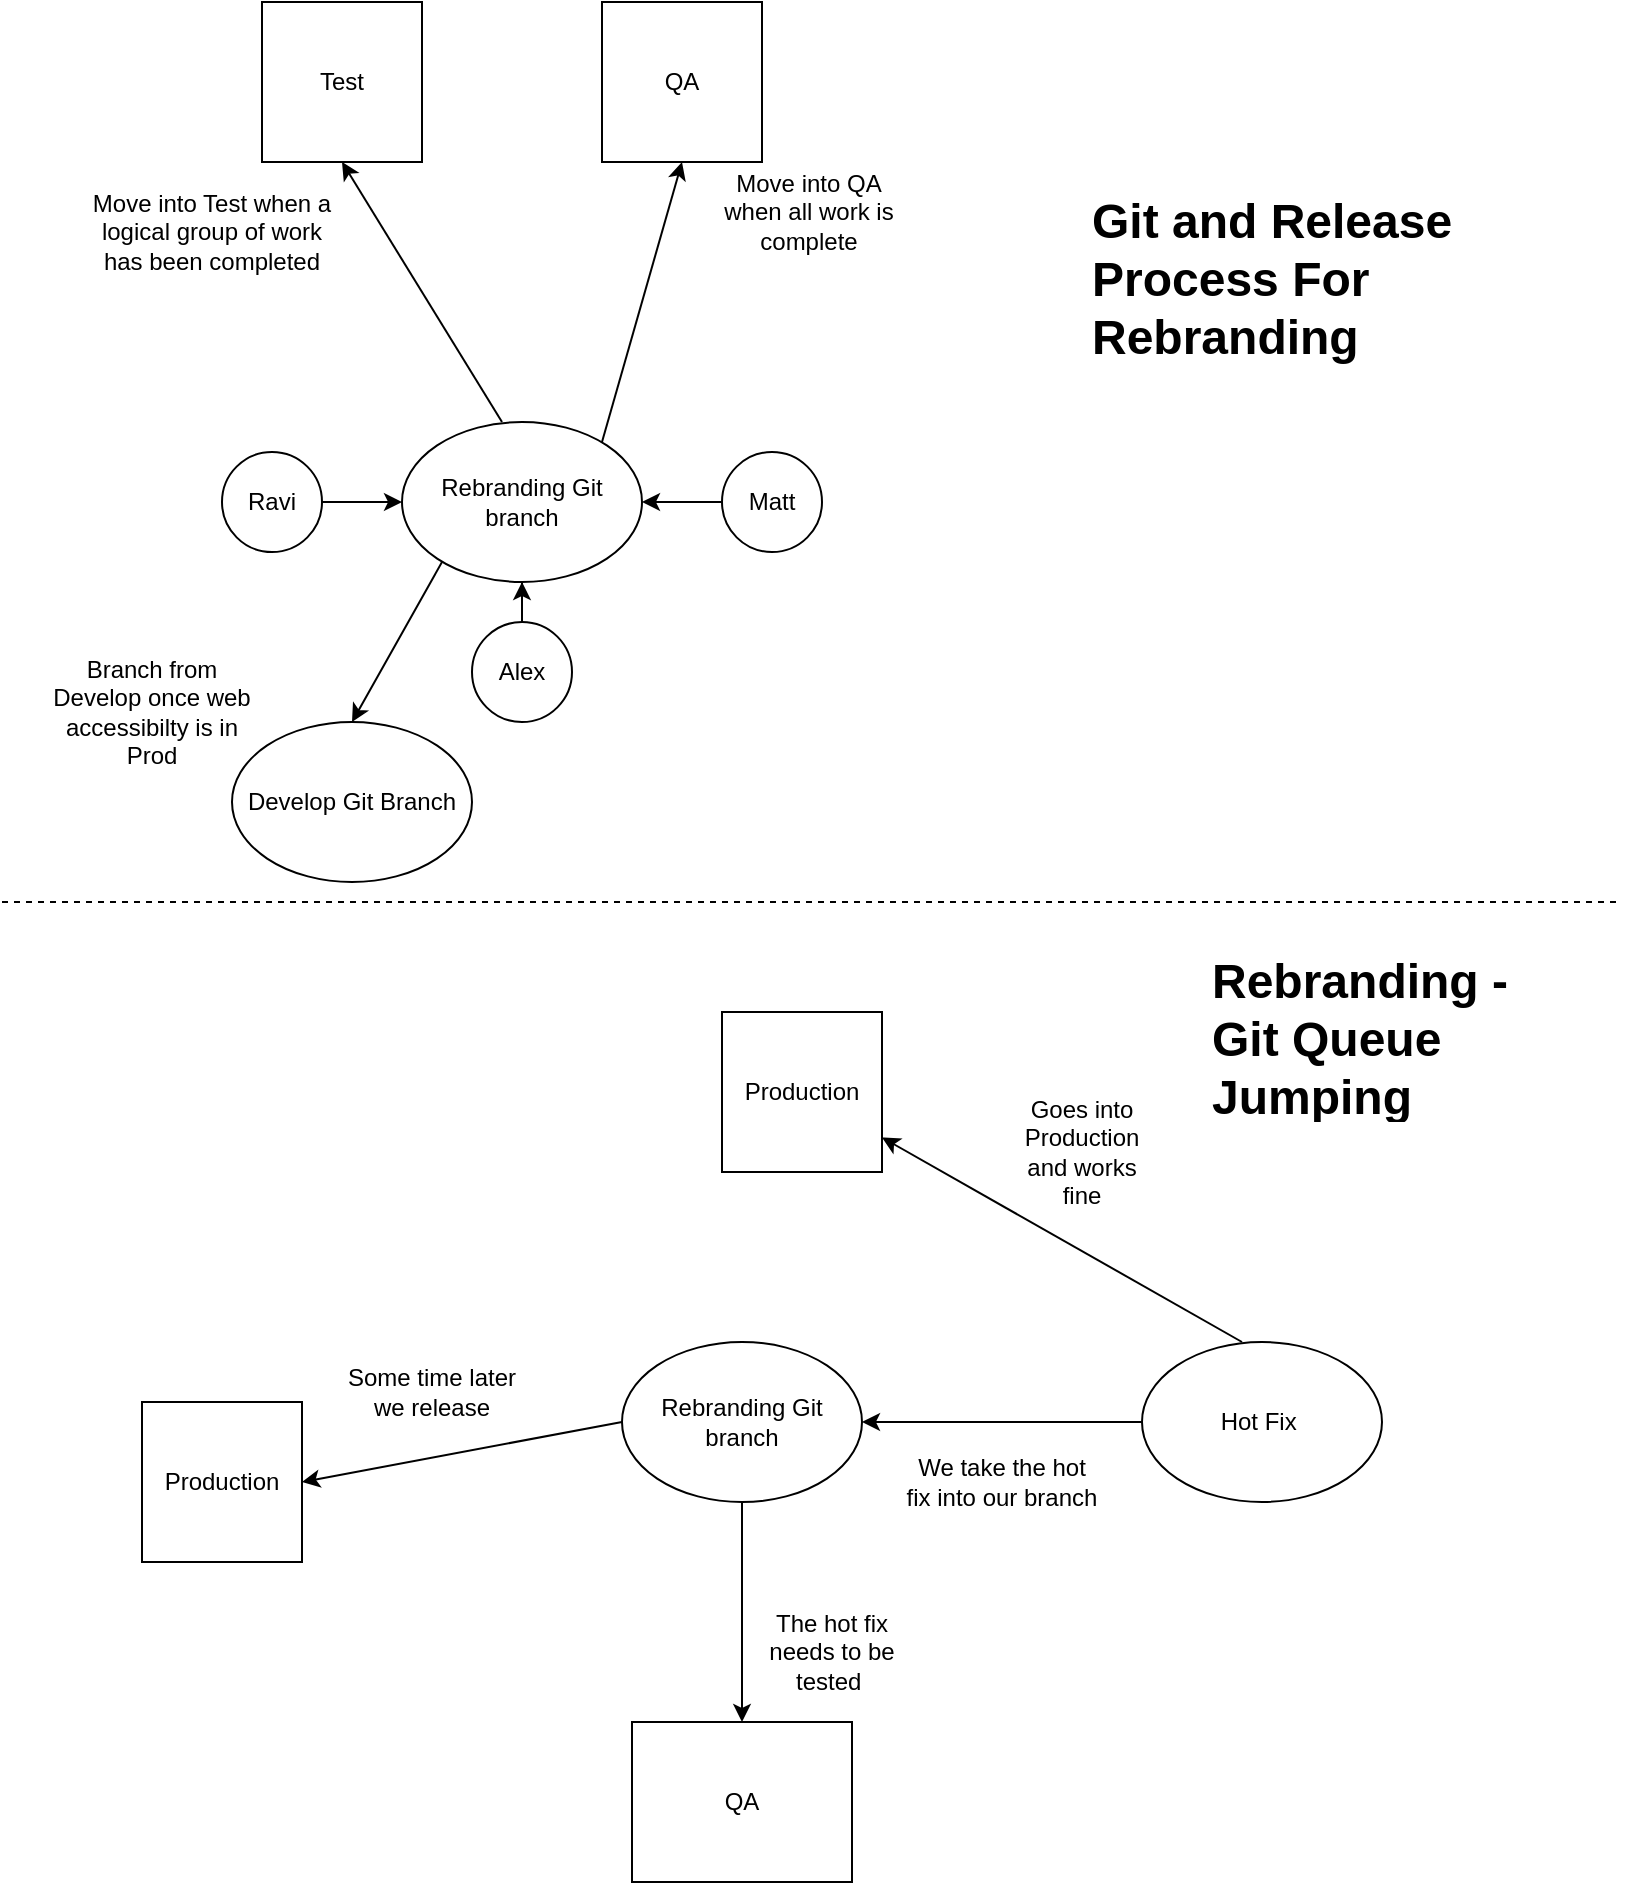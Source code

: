 <mxfile version="21.2.1" type="github">
  <diagram name="Page-1" id="CLfAcVKPEiOzKYexaF_U">
    <mxGraphModel dx="1434" dy="796" grid="1" gridSize="10" guides="1" tooltips="1" connect="1" arrows="1" fold="1" page="1" pageScale="1" pageWidth="827" pageHeight="1169" math="0" shadow="0">
      <root>
        <mxCell id="0" />
        <mxCell id="1" parent="0" />
        <mxCell id="rHajH1cTKnnIjcCZE3Sf-2" value="Rebranding Git branch" style="ellipse;whiteSpace=wrap;html=1;" parent="1" vertex="1">
          <mxGeometry x="210" y="250" width="120" height="80" as="geometry" />
        </mxCell>
        <mxCell id="rHajH1cTKnnIjcCZE3Sf-12" value="" style="edgeStyle=orthogonalEdgeStyle;rounded=0;orthogonalLoop=1;jettySize=auto;html=1;" parent="1" source="rHajH1cTKnnIjcCZE3Sf-4" target="rHajH1cTKnnIjcCZE3Sf-2" edge="1">
          <mxGeometry relative="1" as="geometry" />
        </mxCell>
        <mxCell id="rHajH1cTKnnIjcCZE3Sf-4" value="Matt" style="ellipse;whiteSpace=wrap;html=1;" parent="1" vertex="1">
          <mxGeometry x="370" y="265" width="50" height="50" as="geometry" />
        </mxCell>
        <mxCell id="rHajH1cTKnnIjcCZE3Sf-9" value="" style="edgeStyle=orthogonalEdgeStyle;rounded=0;orthogonalLoop=1;jettySize=auto;html=1;" parent="1" source="rHajH1cTKnnIjcCZE3Sf-5" target="rHajH1cTKnnIjcCZE3Sf-2" edge="1">
          <mxGeometry relative="1" as="geometry" />
        </mxCell>
        <mxCell id="rHajH1cTKnnIjcCZE3Sf-5" value="Alex" style="ellipse;whiteSpace=wrap;html=1;aspect=fixed;" parent="1" vertex="1">
          <mxGeometry x="245" y="350" width="50" height="50" as="geometry" />
        </mxCell>
        <mxCell id="rHajH1cTKnnIjcCZE3Sf-8" value="" style="edgeStyle=orthogonalEdgeStyle;rounded=0;orthogonalLoop=1;jettySize=auto;html=1;" parent="1" source="rHajH1cTKnnIjcCZE3Sf-6" target="rHajH1cTKnnIjcCZE3Sf-2" edge="1">
          <mxGeometry relative="1" as="geometry" />
        </mxCell>
        <mxCell id="rHajH1cTKnnIjcCZE3Sf-6" value="Ravi" style="ellipse;whiteSpace=wrap;html=1;aspect=fixed;" parent="1" vertex="1">
          <mxGeometry x="120" y="265" width="50" height="50" as="geometry" />
        </mxCell>
        <mxCell id="mnchiay1jCUi6SlzNa0X-1" value="Test" style="whiteSpace=wrap;html=1;aspect=fixed;" vertex="1" parent="1">
          <mxGeometry x="140" y="40" width="80" height="80" as="geometry" />
        </mxCell>
        <mxCell id="mnchiay1jCUi6SlzNa0X-2" value="QA" style="whiteSpace=wrap;html=1;aspect=fixed;" vertex="1" parent="1">
          <mxGeometry x="310" y="40" width="80" height="80" as="geometry" />
        </mxCell>
        <mxCell id="mnchiay1jCUi6SlzNa0X-3" value="Develop Git Branch" style="ellipse;whiteSpace=wrap;html=1;" vertex="1" parent="1">
          <mxGeometry x="125" y="400" width="120" height="80" as="geometry" />
        </mxCell>
        <mxCell id="mnchiay1jCUi6SlzNa0X-5" value="" style="endArrow=classic;html=1;rounded=0;entryX=0.5;entryY=0;entryDx=0;entryDy=0;" edge="1" parent="1" target="mnchiay1jCUi6SlzNa0X-3">
          <mxGeometry width="50" height="50" relative="1" as="geometry">
            <mxPoint x="230" y="320" as="sourcePoint" />
            <mxPoint x="280" y="270" as="targetPoint" />
          </mxGeometry>
        </mxCell>
        <mxCell id="mnchiay1jCUi6SlzNa0X-6" value="Branch from Develop once web accessibilty is in Prod" style="text;html=1;strokeColor=none;fillColor=none;align=center;verticalAlign=middle;whiteSpace=wrap;rounded=0;" vertex="1" parent="1">
          <mxGeometry x="30" y="380" width="110" height="30" as="geometry" />
        </mxCell>
        <mxCell id="mnchiay1jCUi6SlzNa0X-9" value="" style="endArrow=classic;html=1;rounded=0;entryX=0.5;entryY=1;entryDx=0;entryDy=0;" edge="1" parent="1" target="mnchiay1jCUi6SlzNa0X-1">
          <mxGeometry width="50" height="50" relative="1" as="geometry">
            <mxPoint x="260" y="250" as="sourcePoint" />
            <mxPoint x="310" y="200" as="targetPoint" />
          </mxGeometry>
        </mxCell>
        <mxCell id="mnchiay1jCUi6SlzNa0X-10" value="" style="endArrow=classic;html=1;rounded=0;entryX=0.5;entryY=1;entryDx=0;entryDy=0;" edge="1" parent="1" target="mnchiay1jCUi6SlzNa0X-2">
          <mxGeometry width="50" height="50" relative="1" as="geometry">
            <mxPoint x="310" y="260" as="sourcePoint" />
            <mxPoint x="360" y="210" as="targetPoint" />
          </mxGeometry>
        </mxCell>
        <mxCell id="mnchiay1jCUi6SlzNa0X-11" value="Move into Test when a logical group of work has been completed" style="text;html=1;strokeColor=none;fillColor=none;align=center;verticalAlign=middle;whiteSpace=wrap;rounded=0;" vertex="1" parent="1">
          <mxGeometry x="50" y="140" width="130" height="30" as="geometry" />
        </mxCell>
        <mxCell id="mnchiay1jCUi6SlzNa0X-12" value="Move into QA when all work is complete" style="text;html=1;strokeColor=none;fillColor=none;align=center;verticalAlign=middle;whiteSpace=wrap;rounded=0;" vertex="1" parent="1">
          <mxGeometry x="366" y="130" width="95" height="30" as="geometry" />
        </mxCell>
        <mxCell id="mnchiay1jCUi6SlzNa0X-27" value="" style="edgeStyle=orthogonalEdgeStyle;rounded=0;orthogonalLoop=1;jettySize=auto;html=1;" edge="1" parent="1" source="mnchiay1jCUi6SlzNa0X-13" target="mnchiay1jCUi6SlzNa0X-26">
          <mxGeometry relative="1" as="geometry" />
        </mxCell>
        <mxCell id="mnchiay1jCUi6SlzNa0X-13" value="Rebranding Git branch" style="ellipse;whiteSpace=wrap;html=1;" vertex="1" parent="1">
          <mxGeometry x="320" y="710" width="120" height="80" as="geometry" />
        </mxCell>
        <mxCell id="mnchiay1jCUi6SlzNa0X-16" value="&lt;h1&gt;Git and Release Process For Rebranding&lt;/h1&gt;&lt;p&gt;&lt;br&gt;&lt;/p&gt;" style="text;html=1;strokeColor=none;fillColor=none;spacing=5;spacingTop=-20;whiteSpace=wrap;overflow=hidden;rounded=0;" vertex="1" parent="1">
          <mxGeometry x="550" y="130" width="190" height="100" as="geometry" />
        </mxCell>
        <mxCell id="mnchiay1jCUi6SlzNa0X-17" value="&lt;h1&gt;Rebranding - Git Queue Jumping&lt;/h1&gt;" style="text;html=1;strokeColor=none;fillColor=none;spacing=5;spacingTop=-20;whiteSpace=wrap;overflow=hidden;rounded=0;" vertex="1" parent="1">
          <mxGeometry x="610" y="510" width="190" height="90" as="geometry" />
        </mxCell>
        <mxCell id="mnchiay1jCUi6SlzNa0X-21" value="" style="edgeStyle=orthogonalEdgeStyle;rounded=0;orthogonalLoop=1;jettySize=auto;html=1;" edge="1" parent="1" source="mnchiay1jCUi6SlzNa0X-18" target="mnchiay1jCUi6SlzNa0X-13">
          <mxGeometry relative="1" as="geometry" />
        </mxCell>
        <mxCell id="mnchiay1jCUi6SlzNa0X-18" value="Hot Fix&amp;nbsp;" style="ellipse;whiteSpace=wrap;html=1;" vertex="1" parent="1">
          <mxGeometry x="580" y="710" width="120" height="80" as="geometry" />
        </mxCell>
        <mxCell id="mnchiay1jCUi6SlzNa0X-19" value="Production" style="whiteSpace=wrap;html=1;aspect=fixed;" vertex="1" parent="1">
          <mxGeometry x="370" y="545" width="80" height="80" as="geometry" />
        </mxCell>
        <mxCell id="mnchiay1jCUi6SlzNa0X-20" value="" style="endArrow=classic;html=1;rounded=0;" edge="1" parent="1" target="mnchiay1jCUi6SlzNa0X-19">
          <mxGeometry width="50" height="50" relative="1" as="geometry">
            <mxPoint x="630" y="710" as="sourcePoint" />
            <mxPoint x="680" y="660" as="targetPoint" />
          </mxGeometry>
        </mxCell>
        <mxCell id="mnchiay1jCUi6SlzNa0X-22" value="Production" style="whiteSpace=wrap;html=1;aspect=fixed;" vertex="1" parent="1">
          <mxGeometry x="80" y="740" width="80" height="80" as="geometry" />
        </mxCell>
        <mxCell id="mnchiay1jCUi6SlzNa0X-23" value="" style="endArrow=classic;html=1;rounded=0;entryX=1;entryY=0.5;entryDx=0;entryDy=0;exitX=0;exitY=0.5;exitDx=0;exitDy=0;" edge="1" parent="1" source="mnchiay1jCUi6SlzNa0X-13" target="mnchiay1jCUi6SlzNa0X-22">
          <mxGeometry width="50" height="50" relative="1" as="geometry">
            <mxPoint x="330" y="780" as="sourcePoint" />
            <mxPoint x="430" y="730" as="targetPoint" />
            <Array as="points" />
          </mxGeometry>
        </mxCell>
        <mxCell id="mnchiay1jCUi6SlzNa0X-24" value="We take the hot fix into our branch" style="text;html=1;strokeColor=none;fillColor=none;align=center;verticalAlign=middle;whiteSpace=wrap;rounded=0;" vertex="1" parent="1">
          <mxGeometry x="460" y="765" width="100" height="30" as="geometry" />
        </mxCell>
        <mxCell id="mnchiay1jCUi6SlzNa0X-25" value="Some time later we release" style="text;html=1;strokeColor=none;fillColor=none;align=center;verticalAlign=middle;whiteSpace=wrap;rounded=0;" vertex="1" parent="1">
          <mxGeometry x="180" y="720" width="90" height="30" as="geometry" />
        </mxCell>
        <mxCell id="mnchiay1jCUi6SlzNa0X-26" value="QA" style="whiteSpace=wrap;html=1;" vertex="1" parent="1">
          <mxGeometry x="325" y="900" width="110" height="80" as="geometry" />
        </mxCell>
        <mxCell id="mnchiay1jCUi6SlzNa0X-28" value="The hot fix needs to be tested&amp;nbsp;" style="text;html=1;strokeColor=none;fillColor=none;align=center;verticalAlign=middle;whiteSpace=wrap;rounded=0;" vertex="1" parent="1">
          <mxGeometry x="380" y="850" width="90" height="30" as="geometry" />
        </mxCell>
        <mxCell id="mnchiay1jCUi6SlzNa0X-29" value="Goes into Production and works fine" style="text;html=1;strokeColor=none;fillColor=none;align=center;verticalAlign=middle;whiteSpace=wrap;rounded=0;" vertex="1" parent="1">
          <mxGeometry x="520" y="600" width="60" height="30" as="geometry" />
        </mxCell>
        <mxCell id="mnchiay1jCUi6SlzNa0X-30" value="" style="endArrow=none;dashed=1;html=1;rounded=0;" edge="1" parent="1">
          <mxGeometry width="50" height="50" relative="1" as="geometry">
            <mxPoint x="10" y="490" as="sourcePoint" />
            <mxPoint x="820" y="490" as="targetPoint" />
          </mxGeometry>
        </mxCell>
      </root>
    </mxGraphModel>
  </diagram>
</mxfile>
